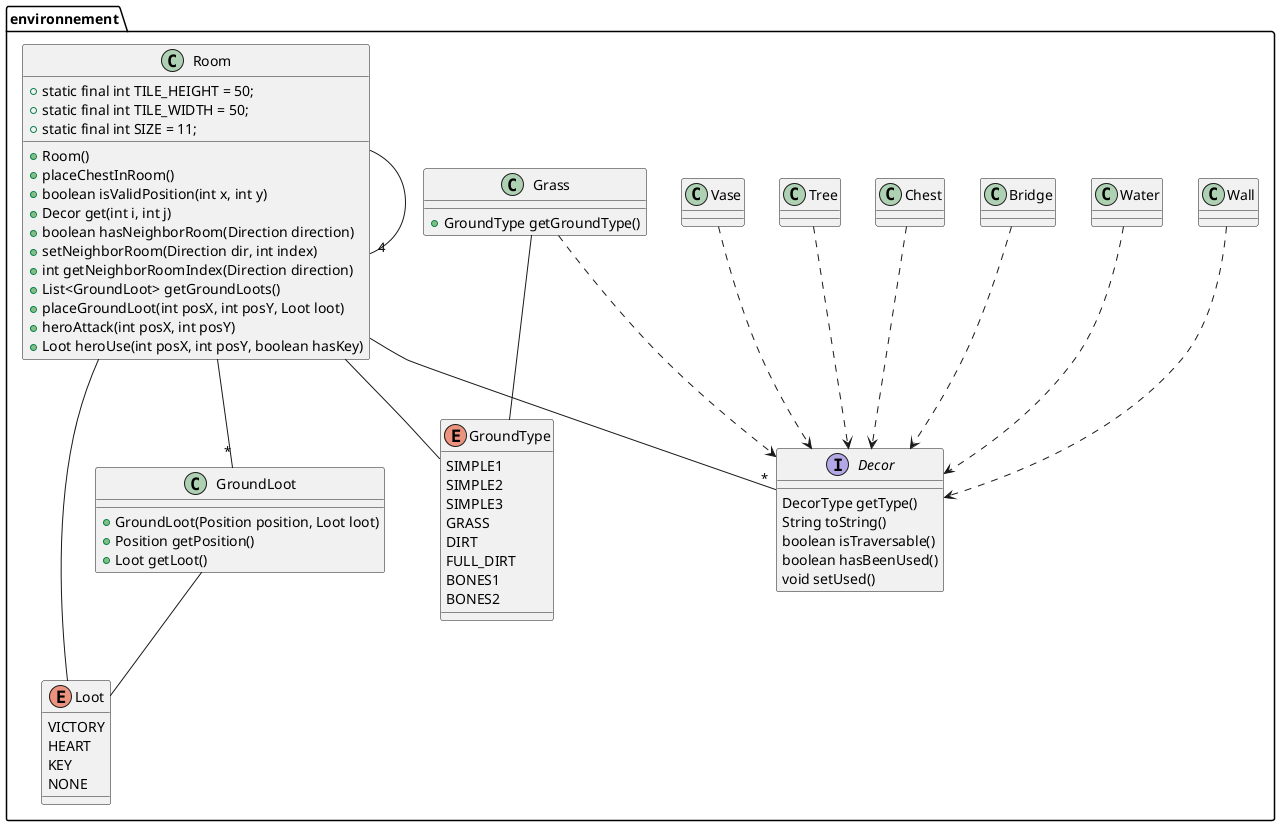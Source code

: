 @startuml

package environnement {
    
    interface Decor {
        DecorType getType()
        String toString()
        boolean isTraversable()
        boolean hasBeenUsed()
        void setUsed()
    }
    
    class Bridge
    Bridge ..> Decor

    class Chest
    Chest ..> Decor
    
    class Grass {
        /'- GroundType groundType'/
        + GroundType getGroundType()
    }
    Grass ..> Decor
    
    class Tree
    Tree ..> Decor
    
    class Vase
    Vase ..> Decor
    
    class Wall
    Wall ..> Decor
    
    class Water
    Water ..> Decor



    class GroundLoot {
        /'- Position position'/
        /'- Loot loot'/
        + GroundLoot(Position position, Loot loot)
        + Position getPosition()
        + Loot getLoot()
    }


    enum Loot {
        VICTORY
        HEART
        KEY
        NONE
    }

    GroundLoot -- Loot

    enum GroundType {
        SIMPLE1
        SIMPLE2
        SIMPLE3
        GRASS
        DIRT
        FULL_DIRT
        BONES1
        BONES2
    }

    Grass -- GroundType
    Room -- GroundType
    Room -- Loot
    Room --"*" GroundLoot
    Room --"*" Decor

    Room -- "4" Room

    class Room {
        + static final int TILE_HEIGHT = 50;
        + static final int TILE_WIDTH = 50;
        + static final int SIZE = 11;


        + Room()
        + placeChestInRoom()
        + boolean isValidPosition(int x, int y)
        + Decor get(int i, int j)
        + boolean hasNeighborRoom(Direction direction)
        + setNeighborRoom(Direction dir, int index)
        + int getNeighborRoomIndex(Direction direction)
        + List<GroundLoot> getGroundLoots()
        + placeGroundLoot(int posX, int posY, Loot loot)
        + heroAttack(int posX, int posY)
        + Loot heroUse(int posX, int posY, boolean hasKey)
    }

}

@enduml

